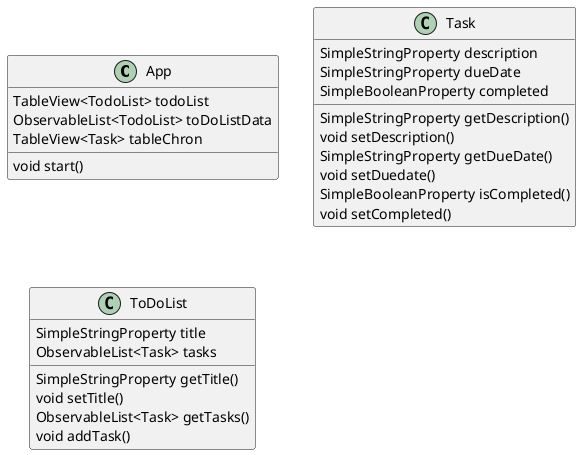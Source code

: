 @startuml
'https://plantuml.com/class-diagram

class App
class Task
class ToDoList

class App {
TableView<TodoList> todoList
ObservableList<TodoList> toDoListData
TableView<Task> tableChron
void start()
}

class Task {
SimpleStringProperty description
SimpleStringProperty dueDate
SimpleBooleanProperty completed
SimpleStringProperty getDescription()
void setDescription()
SimpleStringProperty getDueDate()
void setDuedate()
SimpleBooleanProperty isCompleted()
void setCompleted()
}

class ToDoList {
SimpleStringProperty title
ObservableList<Task> tasks
SimpleStringProperty getTitle()
void setTitle()
ObservableList<Task> getTasks()
void addTask()
}

@enduml